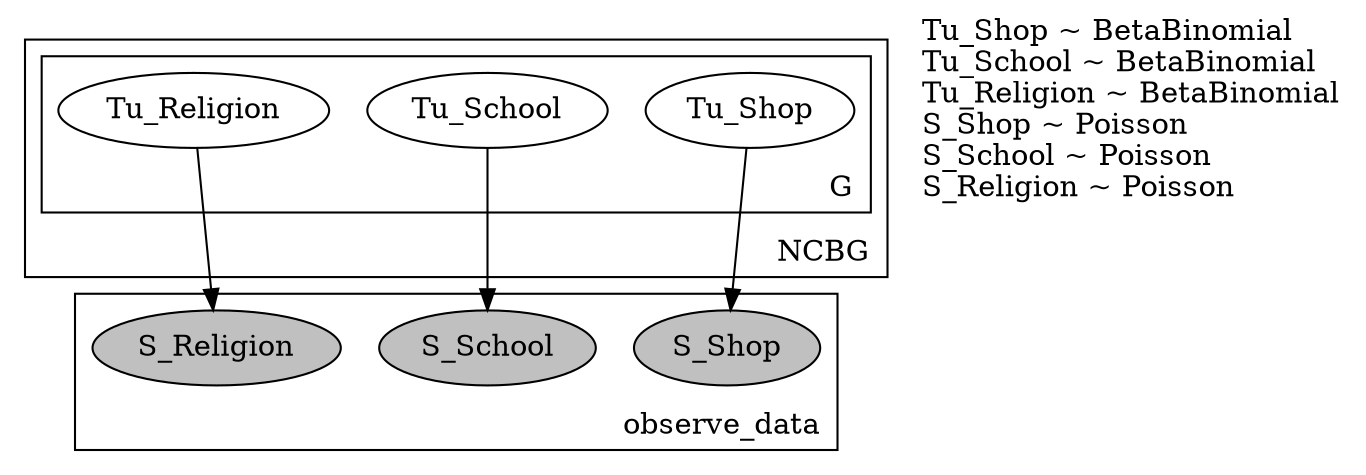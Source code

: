 digraph {
	subgraph cluster_NCBG {
		label=NCBG labeljust=r labelloc=b
		Tu_Shop [label=Tu_Shop fillcolor=white shape=ellipse style=filled]
		Tu_School [label=Tu_School fillcolor=white shape=ellipse style=filled]
		Tu_Religion [label=Tu_Religion fillcolor=white shape=ellipse style=filled]
		subgraph cluster_G {
			label=G labeljust=r labelloc=b
			Tu_Shop [label=Tu_Shop fillcolor=white shape=ellipse style=filled]
			Tu_School [label=Tu_School fillcolor=white shape=ellipse style=filled]
			Tu_Religion [label=Tu_Religion fillcolor=white shape=ellipse style=filled]
		}
	}
	subgraph cluster_observe_data {
		label=observe_data labeljust=r labelloc=b
		S_Shop [label=S_Shop fillcolor=gray shape=ellipse style=filled]
		S_School [label=S_School fillcolor=gray shape=ellipse style=filled]
		S_Religion [label=S_Religion fillcolor=gray shape=ellipse style=filled]
	}
	Tu_Shop -> S_Shop
	Tu_School -> S_School
	Tu_Religion -> S_Religion
	distribution_description_node [label="Tu_Shop ~ BetaBinomial\lTu_School ~ BetaBinomial\lTu_Religion ~ BetaBinomial\lS_Shop ~ Poisson\lS_School ~ Poisson\lS_Religion ~ Poisson\l" shape=plaintext]
}
